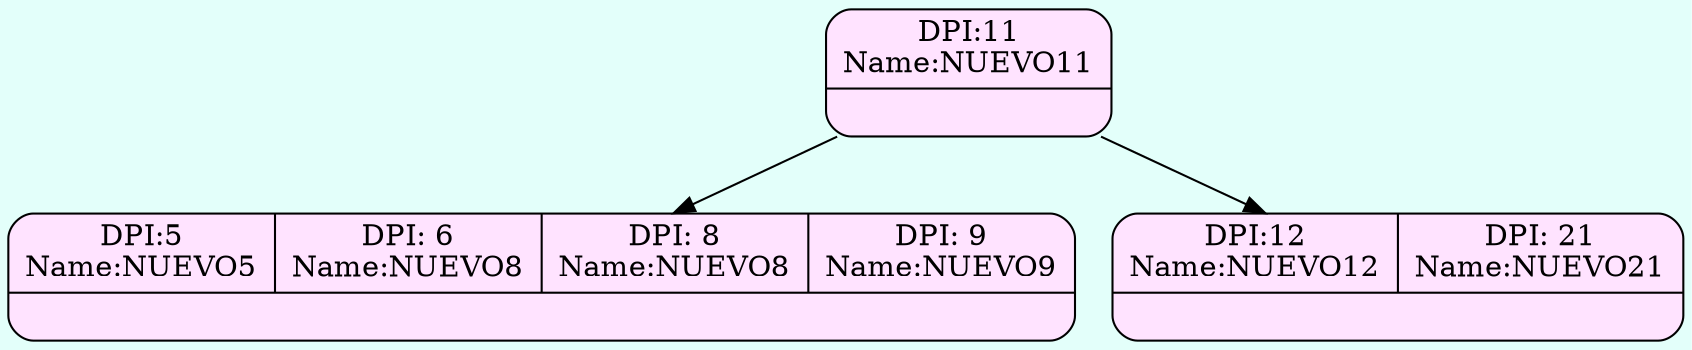 digraph structs {
  bgcolor = "#E3FFFA"
 node [shape=Mrecord fillcolor="#FFE3FF" style =filled];
struct892251773[label="{{DPI:11\nName:NUEVO11}|<here>}"];
struct78236345[label="{{DPI:5\nName:NUEVO5|DPI: 6\nName:NUEVO8|DPI: 8\nName:NUEVO8|DPI: 9\nName:NUEVO9}|<here>}"];
struct1172716772[label="{{DPI:12\nName:NUEVO12|DPI: 21\nName:NUEVO21}|<here>}"];

struct892251773->struct78236345;
struct892251773->struct1172716772;
}